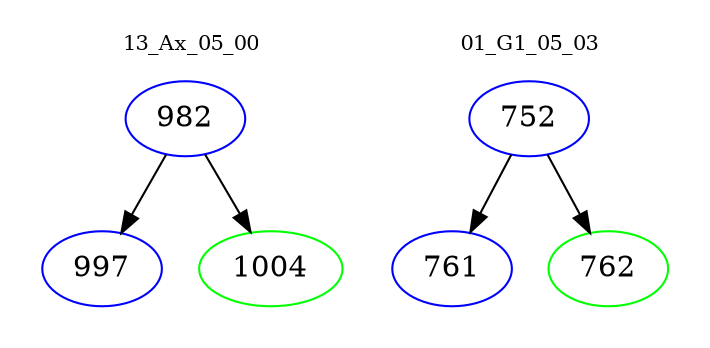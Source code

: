 digraph{
subgraph cluster_0 {
color = white
label = "13_Ax_05_00";
fontsize=10;
T0_982 [label="982", color="blue"]
T0_982 -> T0_997 [color="black"]
T0_997 [label="997", color="blue"]
T0_982 -> T0_1004 [color="black"]
T0_1004 [label="1004", color="green"]
}
subgraph cluster_1 {
color = white
label = "01_G1_05_03";
fontsize=10;
T1_752 [label="752", color="blue"]
T1_752 -> T1_761 [color="black"]
T1_761 [label="761", color="blue"]
T1_752 -> T1_762 [color="black"]
T1_762 [label="762", color="green"]
}
}

